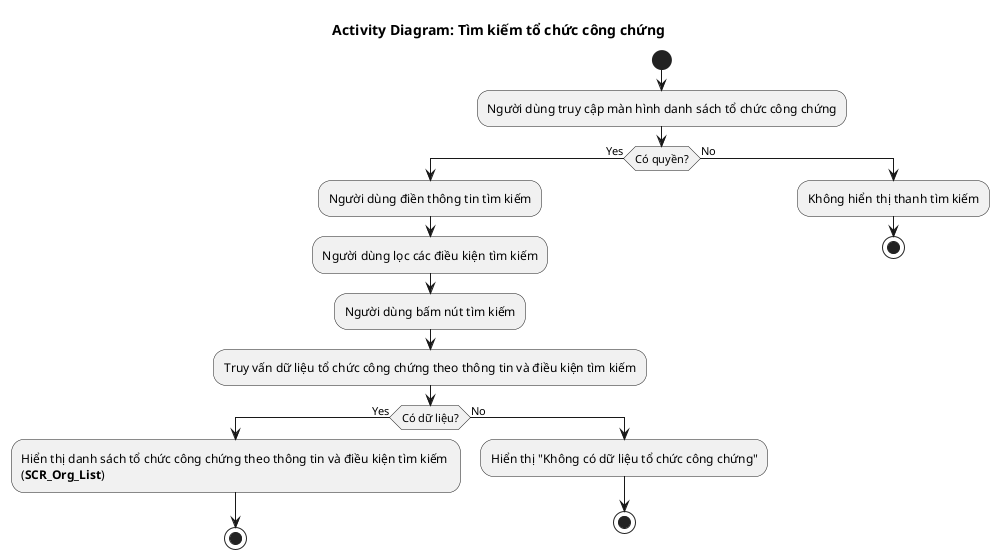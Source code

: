@startuml AD_Org_Detail
!pragma layout smetana
title Activity Diagram: Tìm kiếm tổ chức công chứng

start
:Người dùng truy cập màn hình danh sách tổ chức công chứng;
if (Có quyền?) then (Yes)
  :Người dùng điền thông tin tìm kiếm;
  :Người dùng lọc các điều kiện tìm kiếm;
  :Người dùng bấm nút tìm kiếm;
  :Truy vấn dữ liệu tổ chức công chứng theo thông tin và điều kiện tìm kiếm;
  if (Có dữ liệu?) then (Yes)
    :Hiển thị danh sách tổ chức công chứng theo thông tin và điều kiện tìm kiếm \n(**SCR_Org_List**);
    stop
  else (No)
    :Hiển thị "Không có dữ liệu tổ chức công chứng";
    stop
  endif
else (No)
  :Không hiển thị thanh tìm kiếm;
  stop
endif
@enduml